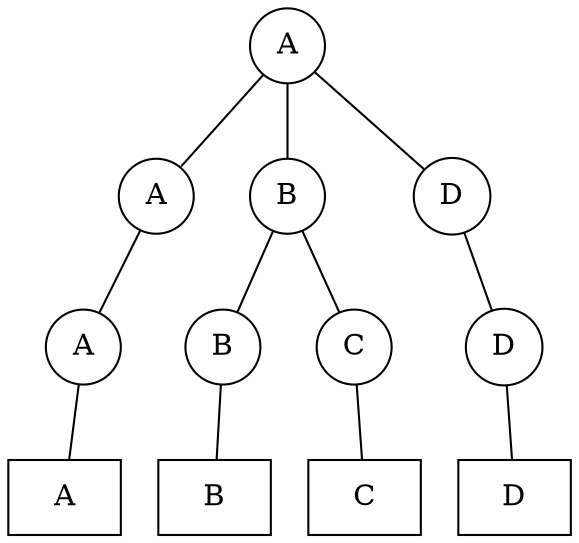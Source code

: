 graph
{
	node [shape=circle];

	A4 [label="A"];
	A3 [label="A"];
	B3 [label="B"];
	D3 [label="D"];
	A2 [label="A"];
	B2 [label="B"];
	C2 [label="C"];
	D2 [label="D"];

	node [shape=box];

	A1 [label="A"];
	B1 [label="B"];
	C1 [label="C"];
	D1 [label="D"];

	A4 -- A3 -- A2 -- A1;
	A4 -- B3 -- B2 -- B1;
	B3 -- C2 -- C1;
	A4 -- D3 -- D2 -- D1;
}

